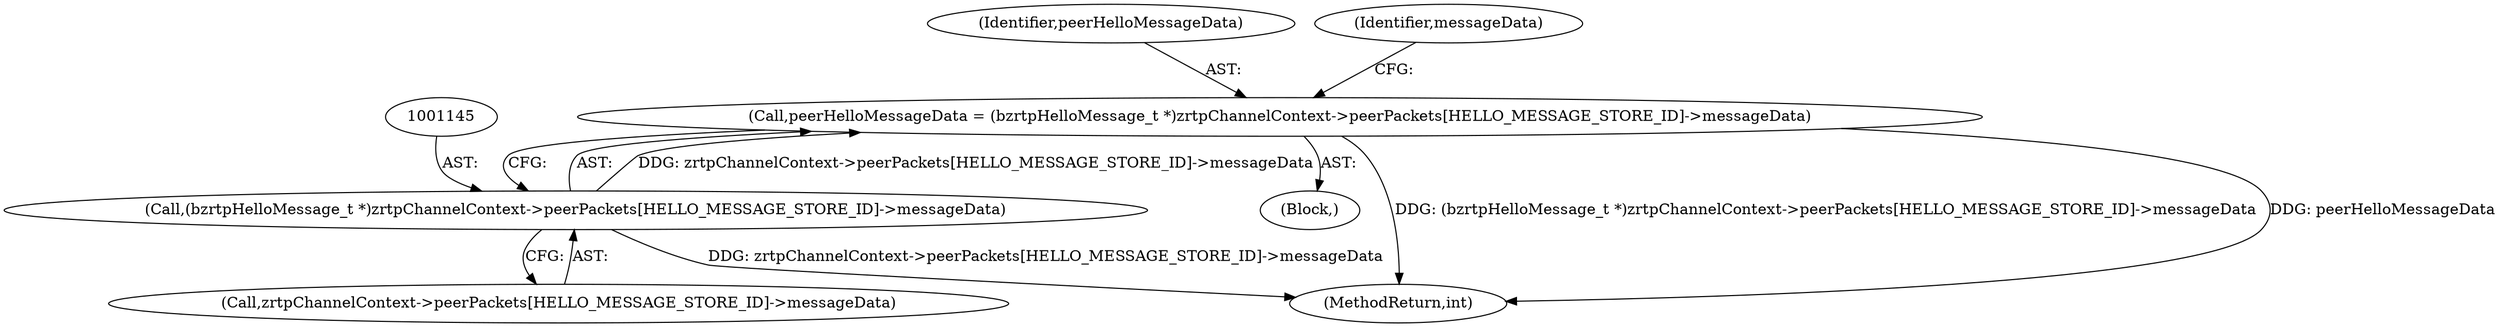 digraph "0_bzrtp_bbb1e6e2f467ee4bd7b9a8c800e4f07343d7d99b@pointer" {
"1001142" [label="(Call,peerHelloMessageData = (bzrtpHelloMessage_t *)zrtpChannelContext->peerPackets[HELLO_MESSAGE_STORE_ID]->messageData)"];
"1001144" [label="(Call,(bzrtpHelloMessage_t *)zrtpChannelContext->peerPackets[HELLO_MESSAGE_STORE_ID]->messageData)"];
"1001142" [label="(Call,peerHelloMessageData = (bzrtpHelloMessage_t *)zrtpChannelContext->peerPackets[HELLO_MESSAGE_STORE_ID]->messageData)"];
"1001124" [label="(Block,)"];
"1001966" [label="(MethodReturn,int)"];
"1001143" [label="(Identifier,peerHelloMessageData)"];
"1001155" [label="(Identifier,messageData)"];
"1001146" [label="(Call,zrtpChannelContext->peerPackets[HELLO_MESSAGE_STORE_ID]->messageData)"];
"1001144" [label="(Call,(bzrtpHelloMessage_t *)zrtpChannelContext->peerPackets[HELLO_MESSAGE_STORE_ID]->messageData)"];
"1001142" -> "1001124"  [label="AST: "];
"1001142" -> "1001144"  [label="CFG: "];
"1001143" -> "1001142"  [label="AST: "];
"1001144" -> "1001142"  [label="AST: "];
"1001155" -> "1001142"  [label="CFG: "];
"1001142" -> "1001966"  [label="DDG: (bzrtpHelloMessage_t *)zrtpChannelContext->peerPackets[HELLO_MESSAGE_STORE_ID]->messageData"];
"1001142" -> "1001966"  [label="DDG: peerHelloMessageData"];
"1001144" -> "1001142"  [label="DDG: zrtpChannelContext->peerPackets[HELLO_MESSAGE_STORE_ID]->messageData"];
"1001144" -> "1001146"  [label="CFG: "];
"1001145" -> "1001144"  [label="AST: "];
"1001146" -> "1001144"  [label="AST: "];
"1001144" -> "1001966"  [label="DDG: zrtpChannelContext->peerPackets[HELLO_MESSAGE_STORE_ID]->messageData"];
}
